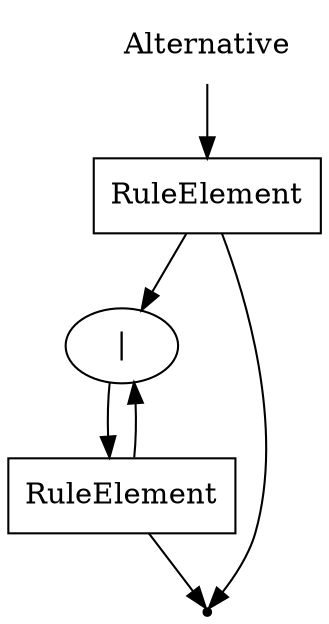 digraph Alternative {
    start [label="Alternative" shape=plaintext];
    A [label="RuleElement" shape=box];
    B [label="|" shape=oval];
    D [label="RuleElement" shape=box];
    end [label="" shape=point];
    start -> A;
    A -> end;
    A -> B;
    B -> D;
    D -> B;
    D -> end;
}